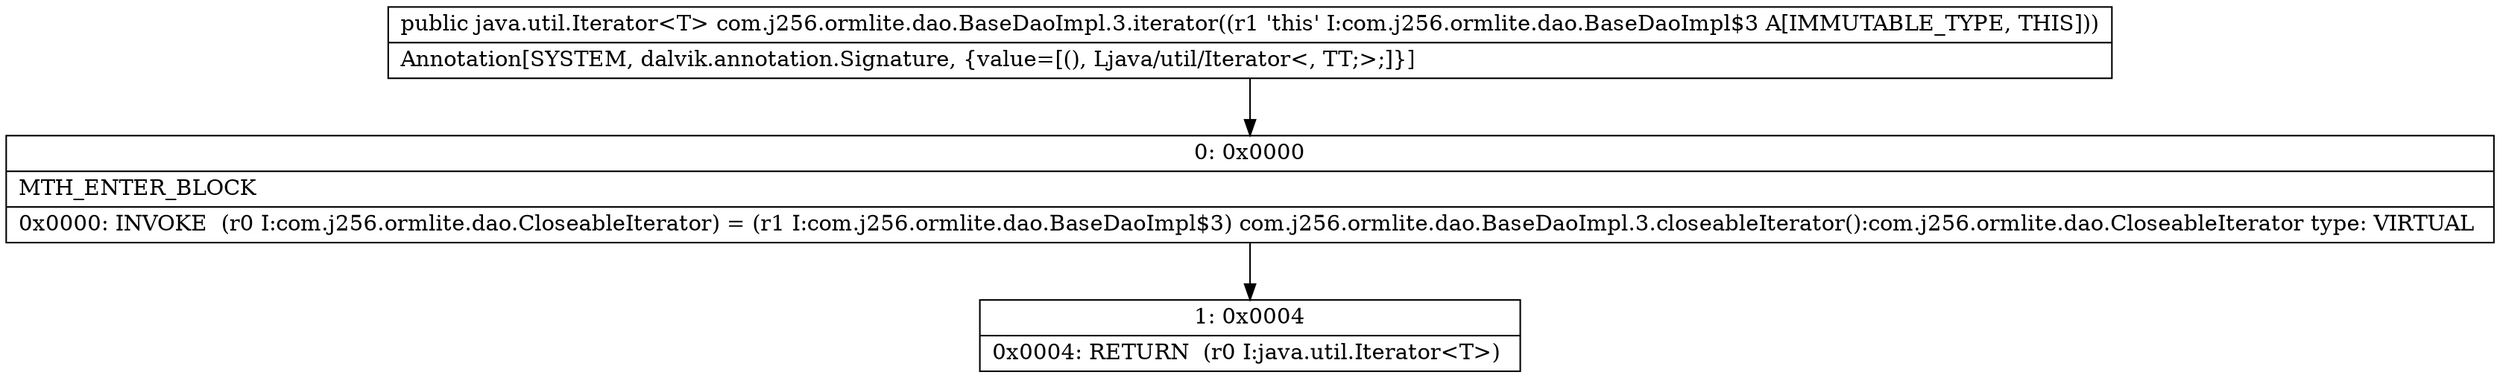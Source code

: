 digraph "CFG forcom.j256.ormlite.dao.BaseDaoImpl.3.iterator()Ljava\/util\/Iterator;" {
Node_0 [shape=record,label="{0\:\ 0x0000|MTH_ENTER_BLOCK\l|0x0000: INVOKE  (r0 I:com.j256.ormlite.dao.CloseableIterator) = (r1 I:com.j256.ormlite.dao.BaseDaoImpl$3) com.j256.ormlite.dao.BaseDaoImpl.3.closeableIterator():com.j256.ormlite.dao.CloseableIterator type: VIRTUAL \l}"];
Node_1 [shape=record,label="{1\:\ 0x0004|0x0004: RETURN  (r0 I:java.util.Iterator\<T\>) \l}"];
MethodNode[shape=record,label="{public java.util.Iterator\<T\> com.j256.ormlite.dao.BaseDaoImpl.3.iterator((r1 'this' I:com.j256.ormlite.dao.BaseDaoImpl$3 A[IMMUTABLE_TYPE, THIS]))  | Annotation[SYSTEM, dalvik.annotation.Signature, \{value=[(), Ljava\/util\/Iterator\<, TT;\>;]\}]\l}"];
MethodNode -> Node_0;
Node_0 -> Node_1;
}

